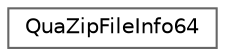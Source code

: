 digraph "Graphical Class Hierarchy"
{
 // LATEX_PDF_SIZE
  bgcolor="transparent";
  edge [fontname=Helvetica,fontsize=10,labelfontname=Helvetica,labelfontsize=10];
  node [fontname=Helvetica,fontsize=10,shape=box,height=0.2,width=0.4];
  rankdir="LR";
  Node0 [label="QuaZipFileInfo64",height=0.2,width=0.4,color="grey40", fillcolor="white", style="filled",URL="$structQuaZipFileInfo64.html",tooltip="Information about a file inside archive (with zip64 support)."];
}
